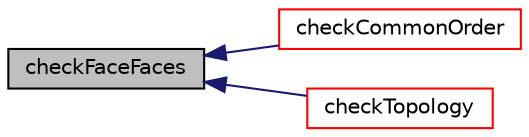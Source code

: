 digraph "checkFaceFaces"
{
  bgcolor="transparent";
  edge [fontname="Helvetica",fontsize="10",labelfontname="Helvetica",labelfontsize="10"];
  node [fontname="Helvetica",fontsize="10",shape=record];
  rankdir="LR";
  Node41345 [label="checkFaceFaces",height=0.2,width=0.4,color="black", fillcolor="grey75", style="filled", fontcolor="black"];
  Node41345 -> Node41346 [dir="back",color="midnightblue",fontsize="10",style="solid",fontname="Helvetica"];
  Node41346 [label="checkCommonOrder",height=0.2,width=0.4,color="red",URL="$a28685.html#a540f3675abed771df34a79a8998133d2",tooltip="Check that shared points are in consecutive order. "];
  Node41345 -> Node41351 [dir="back",color="midnightblue",fontsize="10",style="solid",fontname="Helvetica"];
  Node41351 [label="checkTopology",height=0.2,width=0.4,color="red",URL="$a28685.html#a51df3b09a3307ac82007a70b626d1b6d",tooltip="Check mesh topology for correctness. "];
}

